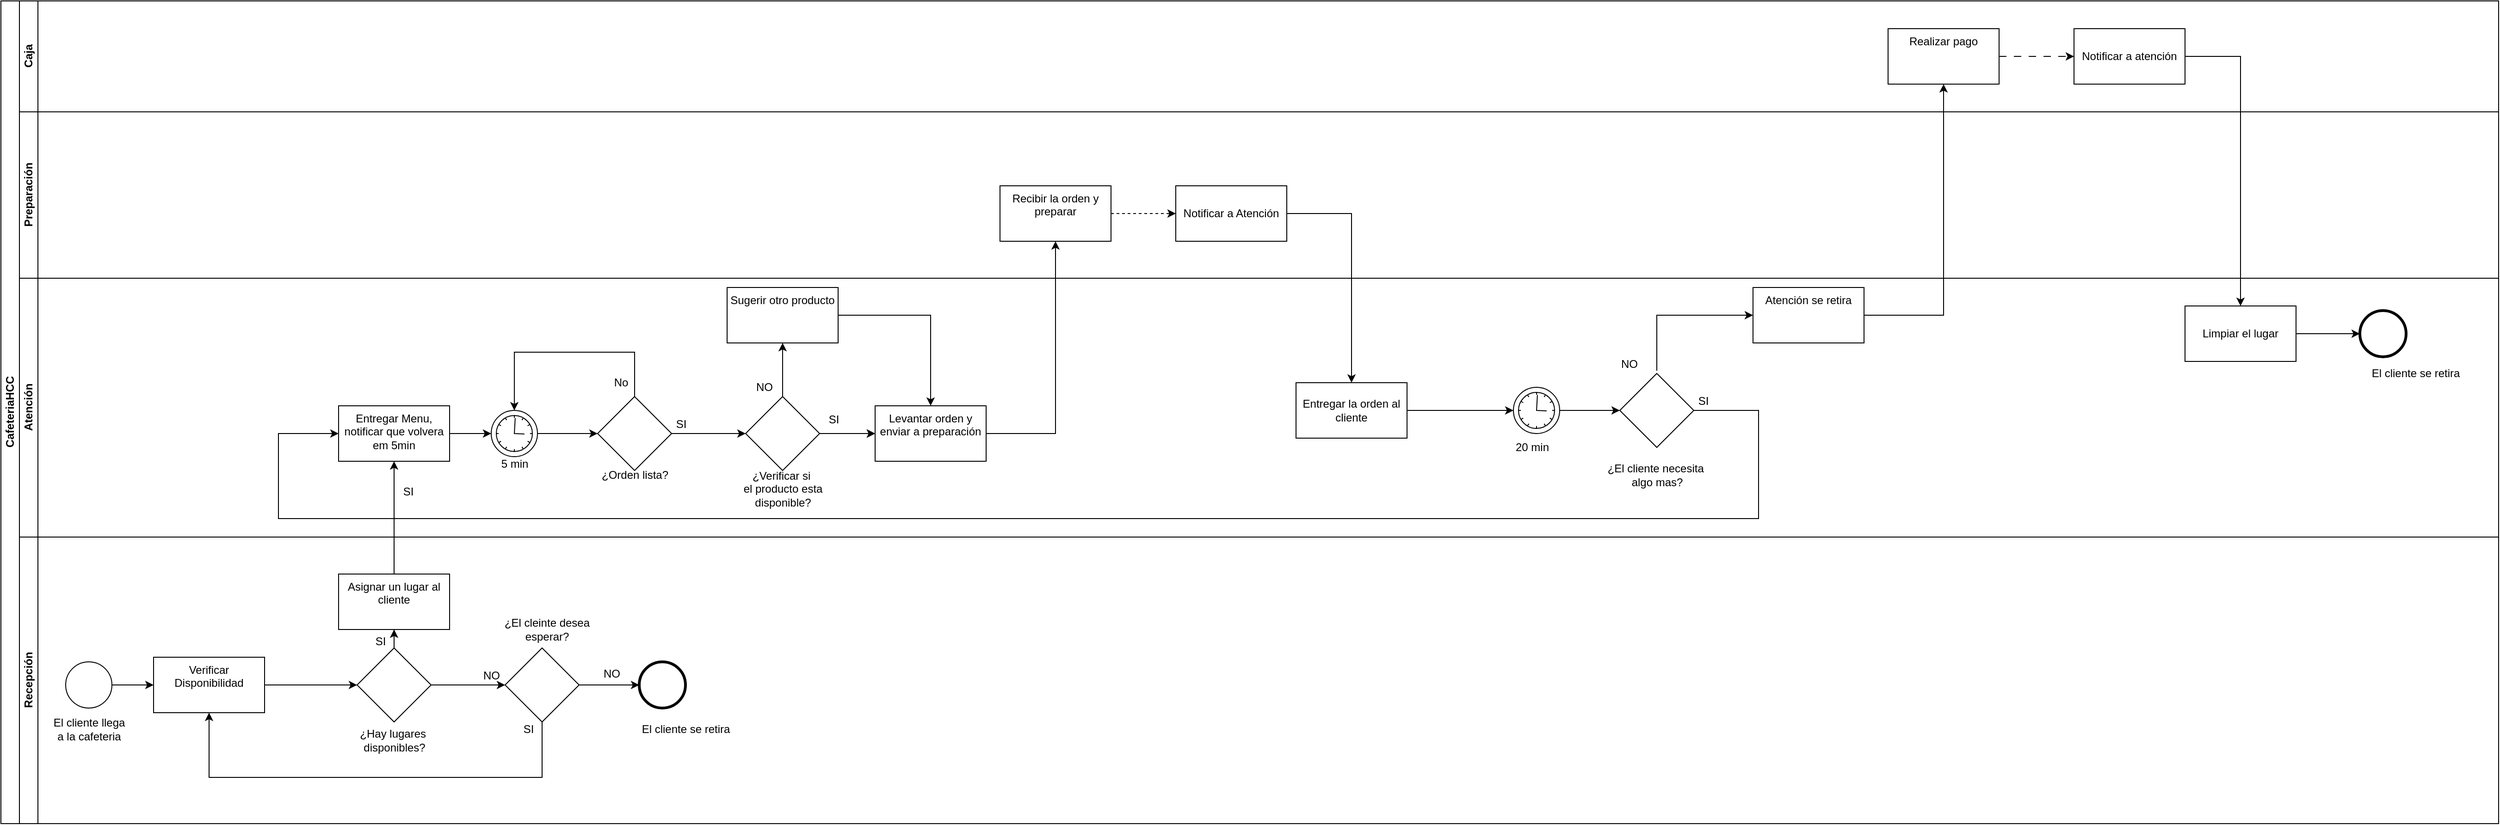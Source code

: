 <mxfile version="24.7.5">
  <diagram id="prtHgNgQTEPvFCAcTncT" name="Page-1">
    <mxGraphModel dx="1282" dy="865" grid="1" gridSize="10" guides="1" tooltips="1" connect="1" arrows="1" fold="1" page="1" pageScale="1" pageWidth="827" pageHeight="1169" math="0" shadow="0">
      <root>
        <mxCell id="0" />
        <mxCell id="1" parent="0" />
        <mxCell id="dNxyNK7c78bLwvsdeMH5-19" value="CafeteriaHCC" style="swimlane;html=1;childLayout=stackLayout;resizeParent=1;resizeParentMax=0;horizontal=0;startSize=20;horizontalStack=0;" parent="1" vertex="1">
          <mxGeometry x="120" y="120" width="2700" height="890" as="geometry" />
        </mxCell>
        <mxCell id="dNxyNK7c78bLwvsdeMH5-20" value="Caja" style="swimlane;html=1;startSize=20;horizontal=0;" parent="dNxyNK7c78bLwvsdeMH5-19" vertex="1">
          <mxGeometry x="20" width="2680" height="120" as="geometry" />
        </mxCell>
        <mxCell id="oJV0aanpe1ZfETRmAdN7-68" value="Realizar pago" style="whiteSpace=wrap;html=1;verticalAlign=top;labelBackgroundColor=#ffffff;" vertex="1" parent="dNxyNK7c78bLwvsdeMH5-20">
          <mxGeometry x="2020" y="30" width="120" height="60" as="geometry" />
        </mxCell>
        <mxCell id="oJV0aanpe1ZfETRmAdN7-70" value="Notificar a atención" style="whiteSpace=wrap;html=1;" vertex="1" parent="dNxyNK7c78bLwvsdeMH5-20">
          <mxGeometry x="2221" y="30" width="120" height="60" as="geometry" />
        </mxCell>
        <mxCell id="oJV0aanpe1ZfETRmAdN7-71" style="edgeStyle=orthogonalEdgeStyle;rounded=0;orthogonalLoop=1;jettySize=auto;html=1;entryX=0;entryY=0.5;entryDx=0;entryDy=0;dashed=1;dashPattern=8 8;" edge="1" parent="dNxyNK7c78bLwvsdeMH5-20" source="oJV0aanpe1ZfETRmAdN7-68" target="oJV0aanpe1ZfETRmAdN7-70">
          <mxGeometry relative="1" as="geometry" />
        </mxCell>
        <mxCell id="oJV0aanpe1ZfETRmAdN7-1" value="Preparación" style="swimlane;html=1;startSize=20;horizontal=0;" vertex="1" parent="dNxyNK7c78bLwvsdeMH5-19">
          <mxGeometry x="20" y="120" width="2680" height="180" as="geometry" />
        </mxCell>
        <mxCell id="oJV0aanpe1ZfETRmAdN7-52" style="edgeStyle=orthogonalEdgeStyle;rounded=0;orthogonalLoop=1;jettySize=auto;html=1;entryX=0;entryY=0.5;entryDx=0;entryDy=0;dashed=1;" edge="1" parent="oJV0aanpe1ZfETRmAdN7-1" source="oJV0aanpe1ZfETRmAdN7-49" target="oJV0aanpe1ZfETRmAdN7-51">
          <mxGeometry relative="1" as="geometry" />
        </mxCell>
        <mxCell id="oJV0aanpe1ZfETRmAdN7-49" value="Recibir la orden y preparar" style="whiteSpace=wrap;html=1;verticalAlign=top;labelBackgroundColor=#ffffff;" vertex="1" parent="oJV0aanpe1ZfETRmAdN7-1">
          <mxGeometry x="1060" y="80" width="120" height="60" as="geometry" />
        </mxCell>
        <mxCell id="oJV0aanpe1ZfETRmAdN7-51" value="Notificar a Atención" style="rounded=0;whiteSpace=wrap;html=1;" vertex="1" parent="oJV0aanpe1ZfETRmAdN7-1">
          <mxGeometry x="1250" y="80" width="120" height="60" as="geometry" />
        </mxCell>
        <mxCell id="dNxyNK7c78bLwvsdeMH5-21" value="Atención" style="swimlane;html=1;startSize=20;horizontal=0;" parent="dNxyNK7c78bLwvsdeMH5-19" vertex="1">
          <mxGeometry x="20" y="300" width="2680" height="280" as="geometry" />
        </mxCell>
        <mxCell id="oJV0aanpe1ZfETRmAdN7-29" value="Entregar Menu, notificar que volvera em 5min" style="whiteSpace=wrap;html=1;verticalAlign=top;labelBackgroundColor=#ffffff;" vertex="1" parent="dNxyNK7c78bLwvsdeMH5-21">
          <mxGeometry x="345" y="138" width="120" height="60" as="geometry" />
        </mxCell>
        <mxCell id="oJV0aanpe1ZfETRmAdN7-35" value="" style="edgeStyle=orthogonalEdgeStyle;rounded=0;orthogonalLoop=1;jettySize=auto;html=1;" edge="1" parent="dNxyNK7c78bLwvsdeMH5-21" source="oJV0aanpe1ZfETRmAdN7-31" target="oJV0aanpe1ZfETRmAdN7-34">
          <mxGeometry relative="1" as="geometry" />
        </mxCell>
        <mxCell id="oJV0aanpe1ZfETRmAdN7-31" value="" style="points=[[0.145,0.145,0],[0.5,0,0],[0.855,0.145,0],[1,0.5,0],[0.855,0.855,0],[0.5,1,0],[0.145,0.855,0],[0,0.5,0]];shape=mxgraph.bpmn.event;html=1;verticalLabelPosition=bottom;labelBackgroundColor=#ffffff;verticalAlign=top;align=center;perimeter=ellipsePerimeter;outlineConnect=0;aspect=fixed;outline=standard;symbol=timer;" vertex="1" parent="dNxyNK7c78bLwvsdeMH5-21">
          <mxGeometry x="510" y="143" width="50" height="50" as="geometry" />
        </mxCell>
        <mxCell id="oJV0aanpe1ZfETRmAdN7-32" style="edgeStyle=orthogonalEdgeStyle;rounded=0;orthogonalLoop=1;jettySize=auto;html=1;entryX=0;entryY=0.5;entryDx=0;entryDy=0;entryPerimeter=0;" edge="1" parent="dNxyNK7c78bLwvsdeMH5-21" source="oJV0aanpe1ZfETRmAdN7-29" target="oJV0aanpe1ZfETRmAdN7-31">
          <mxGeometry relative="1" as="geometry" />
        </mxCell>
        <mxCell id="oJV0aanpe1ZfETRmAdN7-33" value="5 min" style="text;html=1;align=center;verticalAlign=middle;resizable=0;points=[];autosize=1;strokeColor=none;fillColor=none;" vertex="1" parent="dNxyNK7c78bLwvsdeMH5-21">
          <mxGeometry x="510" y="186" width="50" height="30" as="geometry" />
        </mxCell>
        <mxCell id="oJV0aanpe1ZfETRmAdN7-37" value="" style="edgeStyle=orthogonalEdgeStyle;rounded=0;orthogonalLoop=1;jettySize=auto;html=1;" edge="1" parent="dNxyNK7c78bLwvsdeMH5-21" source="oJV0aanpe1ZfETRmAdN7-34" target="oJV0aanpe1ZfETRmAdN7-36">
          <mxGeometry relative="1" as="geometry" />
        </mxCell>
        <mxCell id="oJV0aanpe1ZfETRmAdN7-40" style="edgeStyle=orthogonalEdgeStyle;rounded=0;orthogonalLoop=1;jettySize=auto;html=1;entryX=0.5;entryY=0;entryDx=0;entryDy=0;entryPerimeter=0;" edge="1" parent="dNxyNK7c78bLwvsdeMH5-21" source="oJV0aanpe1ZfETRmAdN7-34" target="oJV0aanpe1ZfETRmAdN7-31">
          <mxGeometry relative="1" as="geometry">
            <mxPoint x="510" y="20" as="targetPoint" />
            <Array as="points">
              <mxPoint x="665" y="80" />
              <mxPoint x="535" y="80" />
            </Array>
          </mxGeometry>
        </mxCell>
        <mxCell id="oJV0aanpe1ZfETRmAdN7-34" value="" style="rhombus;whiteSpace=wrap;html=1;verticalAlign=top;labelBackgroundColor=#ffffff;" vertex="1" parent="dNxyNK7c78bLwvsdeMH5-21">
          <mxGeometry x="625" y="128" width="80" height="80" as="geometry" />
        </mxCell>
        <mxCell id="oJV0aanpe1ZfETRmAdN7-44" value="" style="edgeStyle=orthogonalEdgeStyle;rounded=0;orthogonalLoop=1;jettySize=auto;html=1;" edge="1" parent="dNxyNK7c78bLwvsdeMH5-21" source="oJV0aanpe1ZfETRmAdN7-36" target="oJV0aanpe1ZfETRmAdN7-43">
          <mxGeometry relative="1" as="geometry" />
        </mxCell>
        <mxCell id="oJV0aanpe1ZfETRmAdN7-46" value="" style="edgeStyle=orthogonalEdgeStyle;rounded=0;orthogonalLoop=1;jettySize=auto;html=1;" edge="1" parent="dNxyNK7c78bLwvsdeMH5-21" source="oJV0aanpe1ZfETRmAdN7-36" target="oJV0aanpe1ZfETRmAdN7-45">
          <mxGeometry relative="1" as="geometry" />
        </mxCell>
        <mxCell id="oJV0aanpe1ZfETRmAdN7-86" value="" style="edgeStyle=orthogonalEdgeStyle;rounded=0;orthogonalLoop=1;jettySize=auto;html=1;" edge="1" parent="dNxyNK7c78bLwvsdeMH5-21" source="oJV0aanpe1ZfETRmAdN7-36" target="oJV0aanpe1ZfETRmAdN7-43">
          <mxGeometry relative="1" as="geometry" />
        </mxCell>
        <mxCell id="oJV0aanpe1ZfETRmAdN7-36" value="" style="rhombus;whiteSpace=wrap;html=1;verticalAlign=top;labelBackgroundColor=#ffffff;" vertex="1" parent="dNxyNK7c78bLwvsdeMH5-21">
          <mxGeometry x="785" y="128" width="80" height="80" as="geometry" />
        </mxCell>
        <mxCell id="oJV0aanpe1ZfETRmAdN7-38" value="¿Orden lista?" style="text;html=1;align=center;verticalAlign=middle;resizable=0;points=[];autosize=1;strokeColor=none;fillColor=none;" vertex="1" parent="dNxyNK7c78bLwvsdeMH5-21">
          <mxGeometry x="615" y="198" width="100" height="30" as="geometry" />
        </mxCell>
        <mxCell id="oJV0aanpe1ZfETRmAdN7-42" value="¿Verificar si&amp;nbsp;&lt;br&gt;el producto esta&lt;br&gt;disponible?" style="text;html=1;align=center;verticalAlign=middle;resizable=0;points=[];autosize=1;strokeColor=none;fillColor=none;" vertex="1" parent="dNxyNK7c78bLwvsdeMH5-21">
          <mxGeometry x="770" y="198" width="110" height="60" as="geometry" />
        </mxCell>
        <mxCell id="oJV0aanpe1ZfETRmAdN7-43" value="Levantar orden y enviar a preparación" style="whiteSpace=wrap;html=1;verticalAlign=top;labelBackgroundColor=#ffffff;" vertex="1" parent="dNxyNK7c78bLwvsdeMH5-21">
          <mxGeometry x="925" y="138" width="120" height="60" as="geometry" />
        </mxCell>
        <mxCell id="oJV0aanpe1ZfETRmAdN7-48" style="edgeStyle=orthogonalEdgeStyle;rounded=0;orthogonalLoop=1;jettySize=auto;html=1;entryX=0.5;entryY=0;entryDx=0;entryDy=0;" edge="1" parent="dNxyNK7c78bLwvsdeMH5-21" source="oJV0aanpe1ZfETRmAdN7-45" target="oJV0aanpe1ZfETRmAdN7-43">
          <mxGeometry relative="1" as="geometry" />
        </mxCell>
        <mxCell id="oJV0aanpe1ZfETRmAdN7-45" value="Sugerir otro producto" style="whiteSpace=wrap;html=1;verticalAlign=top;labelBackgroundColor=#ffffff;" vertex="1" parent="dNxyNK7c78bLwvsdeMH5-21">
          <mxGeometry x="765" y="10" width="120" height="60" as="geometry" />
        </mxCell>
        <mxCell id="oJV0aanpe1ZfETRmAdN7-41" value="No" style="text;html=1;align=center;verticalAlign=middle;resizable=0;points=[];autosize=1;strokeColor=none;fillColor=none;" vertex="1" parent="dNxyNK7c78bLwvsdeMH5-21">
          <mxGeometry x="630" y="98" width="40" height="30" as="geometry" />
        </mxCell>
        <mxCell id="oJV0aanpe1ZfETRmAdN7-39" value="SI" style="text;html=1;align=center;verticalAlign=middle;resizable=0;points=[];autosize=1;strokeColor=none;fillColor=none;" vertex="1" parent="dNxyNK7c78bLwvsdeMH5-21">
          <mxGeometry x="700" y="143" width="30" height="30" as="geometry" />
        </mxCell>
        <mxCell id="oJV0aanpe1ZfETRmAdN7-53" value="Entregar la orden al cliente" style="whiteSpace=wrap;html=1;rounded=0;" vertex="1" parent="dNxyNK7c78bLwvsdeMH5-21">
          <mxGeometry x="1380" y="113" width="120" height="60" as="geometry" />
        </mxCell>
        <mxCell id="oJV0aanpe1ZfETRmAdN7-61" value="" style="edgeStyle=orthogonalEdgeStyle;rounded=0;orthogonalLoop=1;jettySize=auto;html=1;" edge="1" parent="dNxyNK7c78bLwvsdeMH5-21" source="oJV0aanpe1ZfETRmAdN7-55" target="oJV0aanpe1ZfETRmAdN7-60">
          <mxGeometry relative="1" as="geometry" />
        </mxCell>
        <mxCell id="oJV0aanpe1ZfETRmAdN7-55" value="" style="points=[[0.145,0.145,0],[0.5,0,0],[0.855,0.145,0],[1,0.5,0],[0.855,0.855,0],[0.5,1,0],[0.145,0.855,0],[0,0.5,0]];shape=mxgraph.bpmn.event;html=1;verticalLabelPosition=bottom;labelBackgroundColor=#ffffff;verticalAlign=top;align=center;perimeter=ellipsePerimeter;outlineConnect=0;aspect=fixed;outline=standard;symbol=timer;" vertex="1" parent="dNxyNK7c78bLwvsdeMH5-21">
          <mxGeometry x="1615" y="118" width="50" height="50" as="geometry" />
        </mxCell>
        <mxCell id="oJV0aanpe1ZfETRmAdN7-56" value="20 min" style="text;html=1;align=center;verticalAlign=middle;resizable=0;points=[];autosize=1;strokeColor=none;fillColor=none;" vertex="1" parent="dNxyNK7c78bLwvsdeMH5-21">
          <mxGeometry x="1605" y="168" width="60" height="30" as="geometry" />
        </mxCell>
        <mxCell id="oJV0aanpe1ZfETRmAdN7-57" style="edgeStyle=orthogonalEdgeStyle;rounded=0;orthogonalLoop=1;jettySize=auto;html=1;entryX=0;entryY=0.5;entryDx=0;entryDy=0;entryPerimeter=0;" edge="1" parent="dNxyNK7c78bLwvsdeMH5-21" source="oJV0aanpe1ZfETRmAdN7-53" target="oJV0aanpe1ZfETRmAdN7-55">
          <mxGeometry relative="1" as="geometry" />
        </mxCell>
        <mxCell id="oJV0aanpe1ZfETRmAdN7-63" style="edgeStyle=orthogonalEdgeStyle;rounded=0;orthogonalLoop=1;jettySize=auto;html=1;entryX=0;entryY=0.5;entryDx=0;entryDy=0;" edge="1" parent="dNxyNK7c78bLwvsdeMH5-21" source="oJV0aanpe1ZfETRmAdN7-60" target="oJV0aanpe1ZfETRmAdN7-29">
          <mxGeometry relative="1" as="geometry">
            <mxPoint x="320" y="180" as="targetPoint" />
            <Array as="points">
              <mxPoint x="1880" y="143" />
              <mxPoint x="1880" y="260" />
              <mxPoint x="280" y="260" />
              <mxPoint x="280" y="168" />
            </Array>
          </mxGeometry>
        </mxCell>
        <mxCell id="oJV0aanpe1ZfETRmAdN7-66" value="" style="edgeStyle=orthogonalEdgeStyle;rounded=0;orthogonalLoop=1;jettySize=auto;html=1;entryX=0;entryY=0.5;entryDx=0;entryDy=0;" edge="1" parent="dNxyNK7c78bLwvsdeMH5-21" target="oJV0aanpe1ZfETRmAdN7-65">
          <mxGeometry relative="1" as="geometry">
            <mxPoint x="1770" y="100" as="sourcePoint" />
            <Array as="points">
              <mxPoint x="1770" y="40" />
            </Array>
          </mxGeometry>
        </mxCell>
        <mxCell id="oJV0aanpe1ZfETRmAdN7-60" value="" style="rhombus;whiteSpace=wrap;html=1;verticalAlign=top;labelBackgroundColor=#ffffff;" vertex="1" parent="dNxyNK7c78bLwvsdeMH5-21">
          <mxGeometry x="1730" y="103" width="80" height="80" as="geometry" />
        </mxCell>
        <mxCell id="oJV0aanpe1ZfETRmAdN7-65" value="Atención se retira" style="whiteSpace=wrap;html=1;verticalAlign=top;labelBackgroundColor=#ffffff;" vertex="1" parent="dNxyNK7c78bLwvsdeMH5-21">
          <mxGeometry x="1874" y="10" width="120" height="60" as="geometry" />
        </mxCell>
        <mxCell id="oJV0aanpe1ZfETRmAdN7-72" value="Limpiar el lugar" style="whiteSpace=wrap;html=1;" vertex="1" parent="dNxyNK7c78bLwvsdeMH5-21">
          <mxGeometry x="2341" y="30" width="120" height="60" as="geometry" />
        </mxCell>
        <mxCell id="oJV0aanpe1ZfETRmAdN7-75" style="edgeStyle=orthogonalEdgeStyle;rounded=0;orthogonalLoop=1;jettySize=auto;html=1;entryX=0;entryY=0.5;entryDx=0;entryDy=0;entryPerimeter=0;" edge="1" parent="dNxyNK7c78bLwvsdeMH5-21" source="oJV0aanpe1ZfETRmAdN7-72" target="oJV0aanpe1ZfETRmAdN7-78">
          <mxGeometry relative="1" as="geometry">
            <mxPoint x="2490.0" y="60" as="targetPoint" />
          </mxGeometry>
        </mxCell>
        <mxCell id="oJV0aanpe1ZfETRmAdN7-78" value="" style="points=[[0.145,0.145,0],[0.5,0,0],[0.855,0.145,0],[1,0.5,0],[0.855,0.855,0],[0.5,1,0],[0.145,0.855,0],[0,0.5,0]];shape=mxgraph.bpmn.event;html=1;verticalLabelPosition=bottom;labelBackgroundColor=#ffffff;verticalAlign=top;align=center;perimeter=ellipsePerimeter;outlineConnect=0;aspect=fixed;outline=end;symbol=terminate2;" vertex="1" parent="dNxyNK7c78bLwvsdeMH5-21">
          <mxGeometry x="2530" y="35" width="50" height="50" as="geometry" />
        </mxCell>
        <mxCell id="oJV0aanpe1ZfETRmAdN7-87" value="SI" style="text;html=1;align=center;verticalAlign=middle;resizable=0;points=[];autosize=1;strokeColor=none;fillColor=none;" vertex="1" parent="dNxyNK7c78bLwvsdeMH5-21">
          <mxGeometry x="865" y="138" width="30" height="30" as="geometry" />
        </mxCell>
        <mxCell id="oJV0aanpe1ZfETRmAdN7-88" value="NO" style="text;html=1;align=center;verticalAlign=middle;resizable=0;points=[];autosize=1;strokeColor=none;fillColor=none;" vertex="1" parent="dNxyNK7c78bLwvsdeMH5-21">
          <mxGeometry x="785" y="103" width="40" height="30" as="geometry" />
        </mxCell>
        <mxCell id="dNxyNK7c78bLwvsdeMH5-22" value="Recepción" style="swimlane;html=1;startSize=20;horizontal=0;" parent="dNxyNK7c78bLwvsdeMH5-19" vertex="1">
          <mxGeometry x="20" y="580" width="2680" height="310" as="geometry" />
        </mxCell>
        <mxCell id="oJV0aanpe1ZfETRmAdN7-22" value="¿El cleinte desea&lt;br&gt;esperar?" style="text;html=1;align=center;verticalAlign=middle;resizable=0;points=[];autosize=1;strokeColor=none;fillColor=none;" vertex="1" parent="dNxyNK7c78bLwvsdeMH5-22">
          <mxGeometry x="510" y="80" width="120" height="40" as="geometry" />
        </mxCell>
        <mxCell id="oJV0aanpe1ZfETRmAdN7-10" value="" style="edgeStyle=orthogonalEdgeStyle;rounded=0;orthogonalLoop=1;jettySize=auto;html=1;" edge="1" parent="dNxyNK7c78bLwvsdeMH5-22" source="oJV0aanpe1ZfETRmAdN7-8" target="oJV0aanpe1ZfETRmAdN7-9">
          <mxGeometry relative="1" as="geometry" />
        </mxCell>
        <mxCell id="oJV0aanpe1ZfETRmAdN7-12" value="" style="edgeStyle=orthogonalEdgeStyle;rounded=0;orthogonalLoop=1;jettySize=auto;html=1;" edge="1" parent="dNxyNK7c78bLwvsdeMH5-22" source="oJV0aanpe1ZfETRmAdN7-9" target="oJV0aanpe1ZfETRmAdN7-11">
          <mxGeometry relative="1" as="geometry" />
        </mxCell>
        <mxCell id="oJV0aanpe1ZfETRmAdN7-9" value="Verificar Disponibilidad" style="whiteSpace=wrap;html=1;verticalAlign=top;labelBackgroundColor=#ffffff;" vertex="1" parent="dNxyNK7c78bLwvsdeMH5-22">
          <mxGeometry x="145" y="130" width="120" height="60" as="geometry" />
        </mxCell>
        <mxCell id="oJV0aanpe1ZfETRmAdN7-11" value="" style="rhombus;whiteSpace=wrap;html=1;verticalAlign=top;labelBackgroundColor=#ffffff;" vertex="1" parent="dNxyNK7c78bLwvsdeMH5-22">
          <mxGeometry x="365" y="120" width="80" height="80" as="geometry" />
        </mxCell>
        <mxCell id="oJV0aanpe1ZfETRmAdN7-18" value="" style="points=[[0.145,0.145,0],[0.5,0,0],[0.855,0.145,0],[1,0.5,0],[0.855,0.855,0],[0.5,1,0],[0.145,0.855,0],[0,0.5,0]];shape=mxgraph.bpmn.event;html=1;verticalLabelPosition=bottom;labelBackgroundColor=#ffffff;verticalAlign=top;align=center;perimeter=ellipsePerimeter;outlineConnect=0;aspect=fixed;outline=end;symbol=terminate2;" vertex="1" parent="dNxyNK7c78bLwvsdeMH5-22">
          <mxGeometry x="670" y="135" width="50" height="50" as="geometry" />
        </mxCell>
        <mxCell id="oJV0aanpe1ZfETRmAdN7-20" value="¿Hay lugares&amp;nbsp;&lt;br&gt;disponibles?" style="text;html=1;align=center;verticalAlign=middle;resizable=0;points=[];autosize=1;strokeColor=none;fillColor=none;" vertex="1" parent="dNxyNK7c78bLwvsdeMH5-22">
          <mxGeometry x="355" y="200" width="100" height="40" as="geometry" />
        </mxCell>
        <mxCell id="oJV0aanpe1ZfETRmAdN7-21" value="NO" style="text;html=1;align=center;verticalAlign=middle;resizable=0;points=[];autosize=1;strokeColor=none;fillColor=none;" vertex="1" parent="dNxyNK7c78bLwvsdeMH5-22">
          <mxGeometry x="490" y="135" width="40" height="30" as="geometry" />
        </mxCell>
        <mxCell id="oJV0aanpe1ZfETRmAdN7-17" style="edgeStyle=orthogonalEdgeStyle;rounded=0;orthogonalLoop=1;jettySize=auto;html=1;entryX=0.5;entryY=1;entryDx=0;entryDy=0;" edge="1" parent="dNxyNK7c78bLwvsdeMH5-22" source="oJV0aanpe1ZfETRmAdN7-15" target="oJV0aanpe1ZfETRmAdN7-9">
          <mxGeometry relative="1" as="geometry">
            <mxPoint x="160" y="280" as="targetPoint" />
            <Array as="points">
              <mxPoint x="565" y="260" />
              <mxPoint x="205" y="260" />
            </Array>
          </mxGeometry>
        </mxCell>
        <mxCell id="oJV0aanpe1ZfETRmAdN7-15" value="" style="rhombus;whiteSpace=wrap;html=1;verticalAlign=top;labelBackgroundColor=#ffffff;" vertex="1" parent="dNxyNK7c78bLwvsdeMH5-22">
          <mxGeometry x="525" y="120" width="80" height="80" as="geometry" />
        </mxCell>
        <mxCell id="oJV0aanpe1ZfETRmAdN7-16" value="" style="edgeStyle=orthogonalEdgeStyle;rounded=0;orthogonalLoop=1;jettySize=auto;html=1;" edge="1" parent="dNxyNK7c78bLwvsdeMH5-22" source="oJV0aanpe1ZfETRmAdN7-11" target="oJV0aanpe1ZfETRmAdN7-15">
          <mxGeometry relative="1" as="geometry" />
        </mxCell>
        <mxCell id="oJV0aanpe1ZfETRmAdN7-19" style="edgeStyle=orthogonalEdgeStyle;rounded=0;orthogonalLoop=1;jettySize=auto;html=1;entryX=0;entryY=0.5;entryDx=0;entryDy=0;entryPerimeter=0;" edge="1" parent="dNxyNK7c78bLwvsdeMH5-22" source="oJV0aanpe1ZfETRmAdN7-15" target="oJV0aanpe1ZfETRmAdN7-18">
          <mxGeometry relative="1" as="geometry" />
        </mxCell>
        <mxCell id="oJV0aanpe1ZfETRmAdN7-23" value="NO" style="text;html=1;align=center;verticalAlign=middle;resizable=0;points=[];autosize=1;strokeColor=none;fillColor=none;" vertex="1" parent="dNxyNK7c78bLwvsdeMH5-22">
          <mxGeometry x="620" y="133" width="40" height="30" as="geometry" />
        </mxCell>
        <mxCell id="oJV0aanpe1ZfETRmAdN7-24" value="SI" style="text;html=1;align=center;verticalAlign=middle;resizable=0;points=[];autosize=1;strokeColor=none;fillColor=none;" vertex="1" parent="dNxyNK7c78bLwvsdeMH5-22">
          <mxGeometry x="535" y="193" width="30" height="30" as="geometry" />
        </mxCell>
        <mxCell id="oJV0aanpe1ZfETRmAdN7-8" value="" style="points=[[0.145,0.145,0],[0.5,0,0],[0.855,0.145,0],[1,0.5,0],[0.855,0.855,0],[0.5,1,0],[0.145,0.855,0],[0,0.5,0]];shape=mxgraph.bpmn.event;html=1;verticalLabelPosition=bottom;labelBackgroundColor=#ffffff;verticalAlign=top;align=center;perimeter=ellipsePerimeter;outlineConnect=0;aspect=fixed;outline=standard;symbol=general;" vertex="1" parent="dNxyNK7c78bLwvsdeMH5-22">
          <mxGeometry x="50" y="135" width="50" height="50" as="geometry" />
        </mxCell>
        <mxCell id="oJV0aanpe1ZfETRmAdN7-26" value="Asignar un lugar al cliente" style="whiteSpace=wrap;html=1;verticalAlign=top;labelBackgroundColor=#ffffff;" vertex="1" parent="dNxyNK7c78bLwvsdeMH5-22">
          <mxGeometry x="345" y="40" width="120" height="60" as="geometry" />
        </mxCell>
        <mxCell id="oJV0aanpe1ZfETRmAdN7-27" value="" style="edgeStyle=orthogonalEdgeStyle;rounded=0;orthogonalLoop=1;jettySize=auto;html=1;" edge="1" parent="dNxyNK7c78bLwvsdeMH5-22" source="oJV0aanpe1ZfETRmAdN7-11" target="oJV0aanpe1ZfETRmAdN7-26">
          <mxGeometry relative="1" as="geometry" />
        </mxCell>
        <mxCell id="oJV0aanpe1ZfETRmAdN7-82" value="El cliente se retira" style="text;html=1;align=center;verticalAlign=middle;resizable=0;points=[];autosize=1;strokeColor=none;fillColor=none;" vertex="1" parent="dNxyNK7c78bLwvsdeMH5-22">
          <mxGeometry x="660" y="193" width="120" height="30" as="geometry" />
        </mxCell>
        <mxCell id="oJV0aanpe1ZfETRmAdN7-83" value="El cliente llega&lt;br&gt;a la cafeteria" style="text;html=1;align=center;verticalAlign=middle;resizable=0;points=[];autosize=1;strokeColor=none;fillColor=none;" vertex="1" parent="dNxyNK7c78bLwvsdeMH5-22">
          <mxGeometry x="25" y="188" width="100" height="40" as="geometry" />
        </mxCell>
        <mxCell id="oJV0aanpe1ZfETRmAdN7-30" value="" style="edgeStyle=orthogonalEdgeStyle;rounded=0;orthogonalLoop=1;jettySize=auto;html=1;" edge="1" parent="dNxyNK7c78bLwvsdeMH5-19" source="oJV0aanpe1ZfETRmAdN7-26" target="oJV0aanpe1ZfETRmAdN7-29">
          <mxGeometry relative="1" as="geometry" />
        </mxCell>
        <mxCell id="oJV0aanpe1ZfETRmAdN7-50" value="" style="edgeStyle=orthogonalEdgeStyle;rounded=0;orthogonalLoop=1;jettySize=auto;html=1;" edge="1" parent="dNxyNK7c78bLwvsdeMH5-19" source="oJV0aanpe1ZfETRmAdN7-43" target="oJV0aanpe1ZfETRmAdN7-49">
          <mxGeometry relative="1" as="geometry" />
        </mxCell>
        <mxCell id="oJV0aanpe1ZfETRmAdN7-54" value="" style="edgeStyle=orthogonalEdgeStyle;rounded=0;orthogonalLoop=1;jettySize=auto;html=1;" edge="1" parent="dNxyNK7c78bLwvsdeMH5-19" source="oJV0aanpe1ZfETRmAdN7-51" target="oJV0aanpe1ZfETRmAdN7-53">
          <mxGeometry relative="1" as="geometry" />
        </mxCell>
        <mxCell id="oJV0aanpe1ZfETRmAdN7-69" value="" style="edgeStyle=orthogonalEdgeStyle;rounded=0;orthogonalLoop=1;jettySize=auto;html=1;" edge="1" parent="dNxyNK7c78bLwvsdeMH5-19" source="oJV0aanpe1ZfETRmAdN7-65" target="oJV0aanpe1ZfETRmAdN7-68">
          <mxGeometry relative="1" as="geometry" />
        </mxCell>
        <mxCell id="oJV0aanpe1ZfETRmAdN7-73" value="" style="edgeStyle=orthogonalEdgeStyle;rounded=0;orthogonalLoop=1;jettySize=auto;html=1;exitX=1;exitY=0.5;exitDx=0;exitDy=0;" edge="1" parent="dNxyNK7c78bLwvsdeMH5-19" source="oJV0aanpe1ZfETRmAdN7-70" target="oJV0aanpe1ZfETRmAdN7-72">
          <mxGeometry relative="1" as="geometry" />
        </mxCell>
        <mxCell id="oJV0aanpe1ZfETRmAdN7-28" value="SI" style="text;html=1;align=center;verticalAlign=middle;resizable=0;points=[];autosize=1;strokeColor=none;fillColor=none;" vertex="1" parent="1">
          <mxGeometry x="545" y="636" width="30" height="30" as="geometry" />
        </mxCell>
        <mxCell id="oJV0aanpe1ZfETRmAdN7-62" value="¿El cliente necesita&amp;nbsp;&lt;br&gt;algo mas?" style="text;html=1;align=center;verticalAlign=middle;resizable=0;points=[];autosize=1;strokeColor=none;fillColor=none;" vertex="1" parent="1">
          <mxGeometry x="1845" y="613" width="130" height="40" as="geometry" />
        </mxCell>
        <mxCell id="oJV0aanpe1ZfETRmAdN7-64" value="SI" style="text;html=1;align=center;verticalAlign=middle;resizable=0;points=[];autosize=1;strokeColor=none;fillColor=none;" vertex="1" parent="1">
          <mxGeometry x="1945" y="538" width="30" height="30" as="geometry" />
        </mxCell>
        <mxCell id="oJV0aanpe1ZfETRmAdN7-81" value="El cliente se retira" style="text;html=1;align=center;verticalAlign=middle;resizable=0;points=[];autosize=1;strokeColor=none;fillColor=none;" vertex="1" parent="1">
          <mxGeometry x="2670" y="508" width="120" height="30" as="geometry" />
        </mxCell>
        <mxCell id="oJV0aanpe1ZfETRmAdN7-84" value="SI" style="text;html=1;align=center;verticalAlign=middle;resizable=0;points=[];autosize=1;strokeColor=none;fillColor=none;" vertex="1" parent="1">
          <mxGeometry x="515" y="798" width="30" height="30" as="geometry" />
        </mxCell>
        <mxCell id="oJV0aanpe1ZfETRmAdN7-85" value="NO" style="text;html=1;align=center;verticalAlign=middle;resizable=0;points=[];autosize=1;strokeColor=none;fillColor=none;" vertex="1" parent="1">
          <mxGeometry x="1860" y="498" width="40" height="30" as="geometry" />
        </mxCell>
      </root>
    </mxGraphModel>
  </diagram>
</mxfile>

